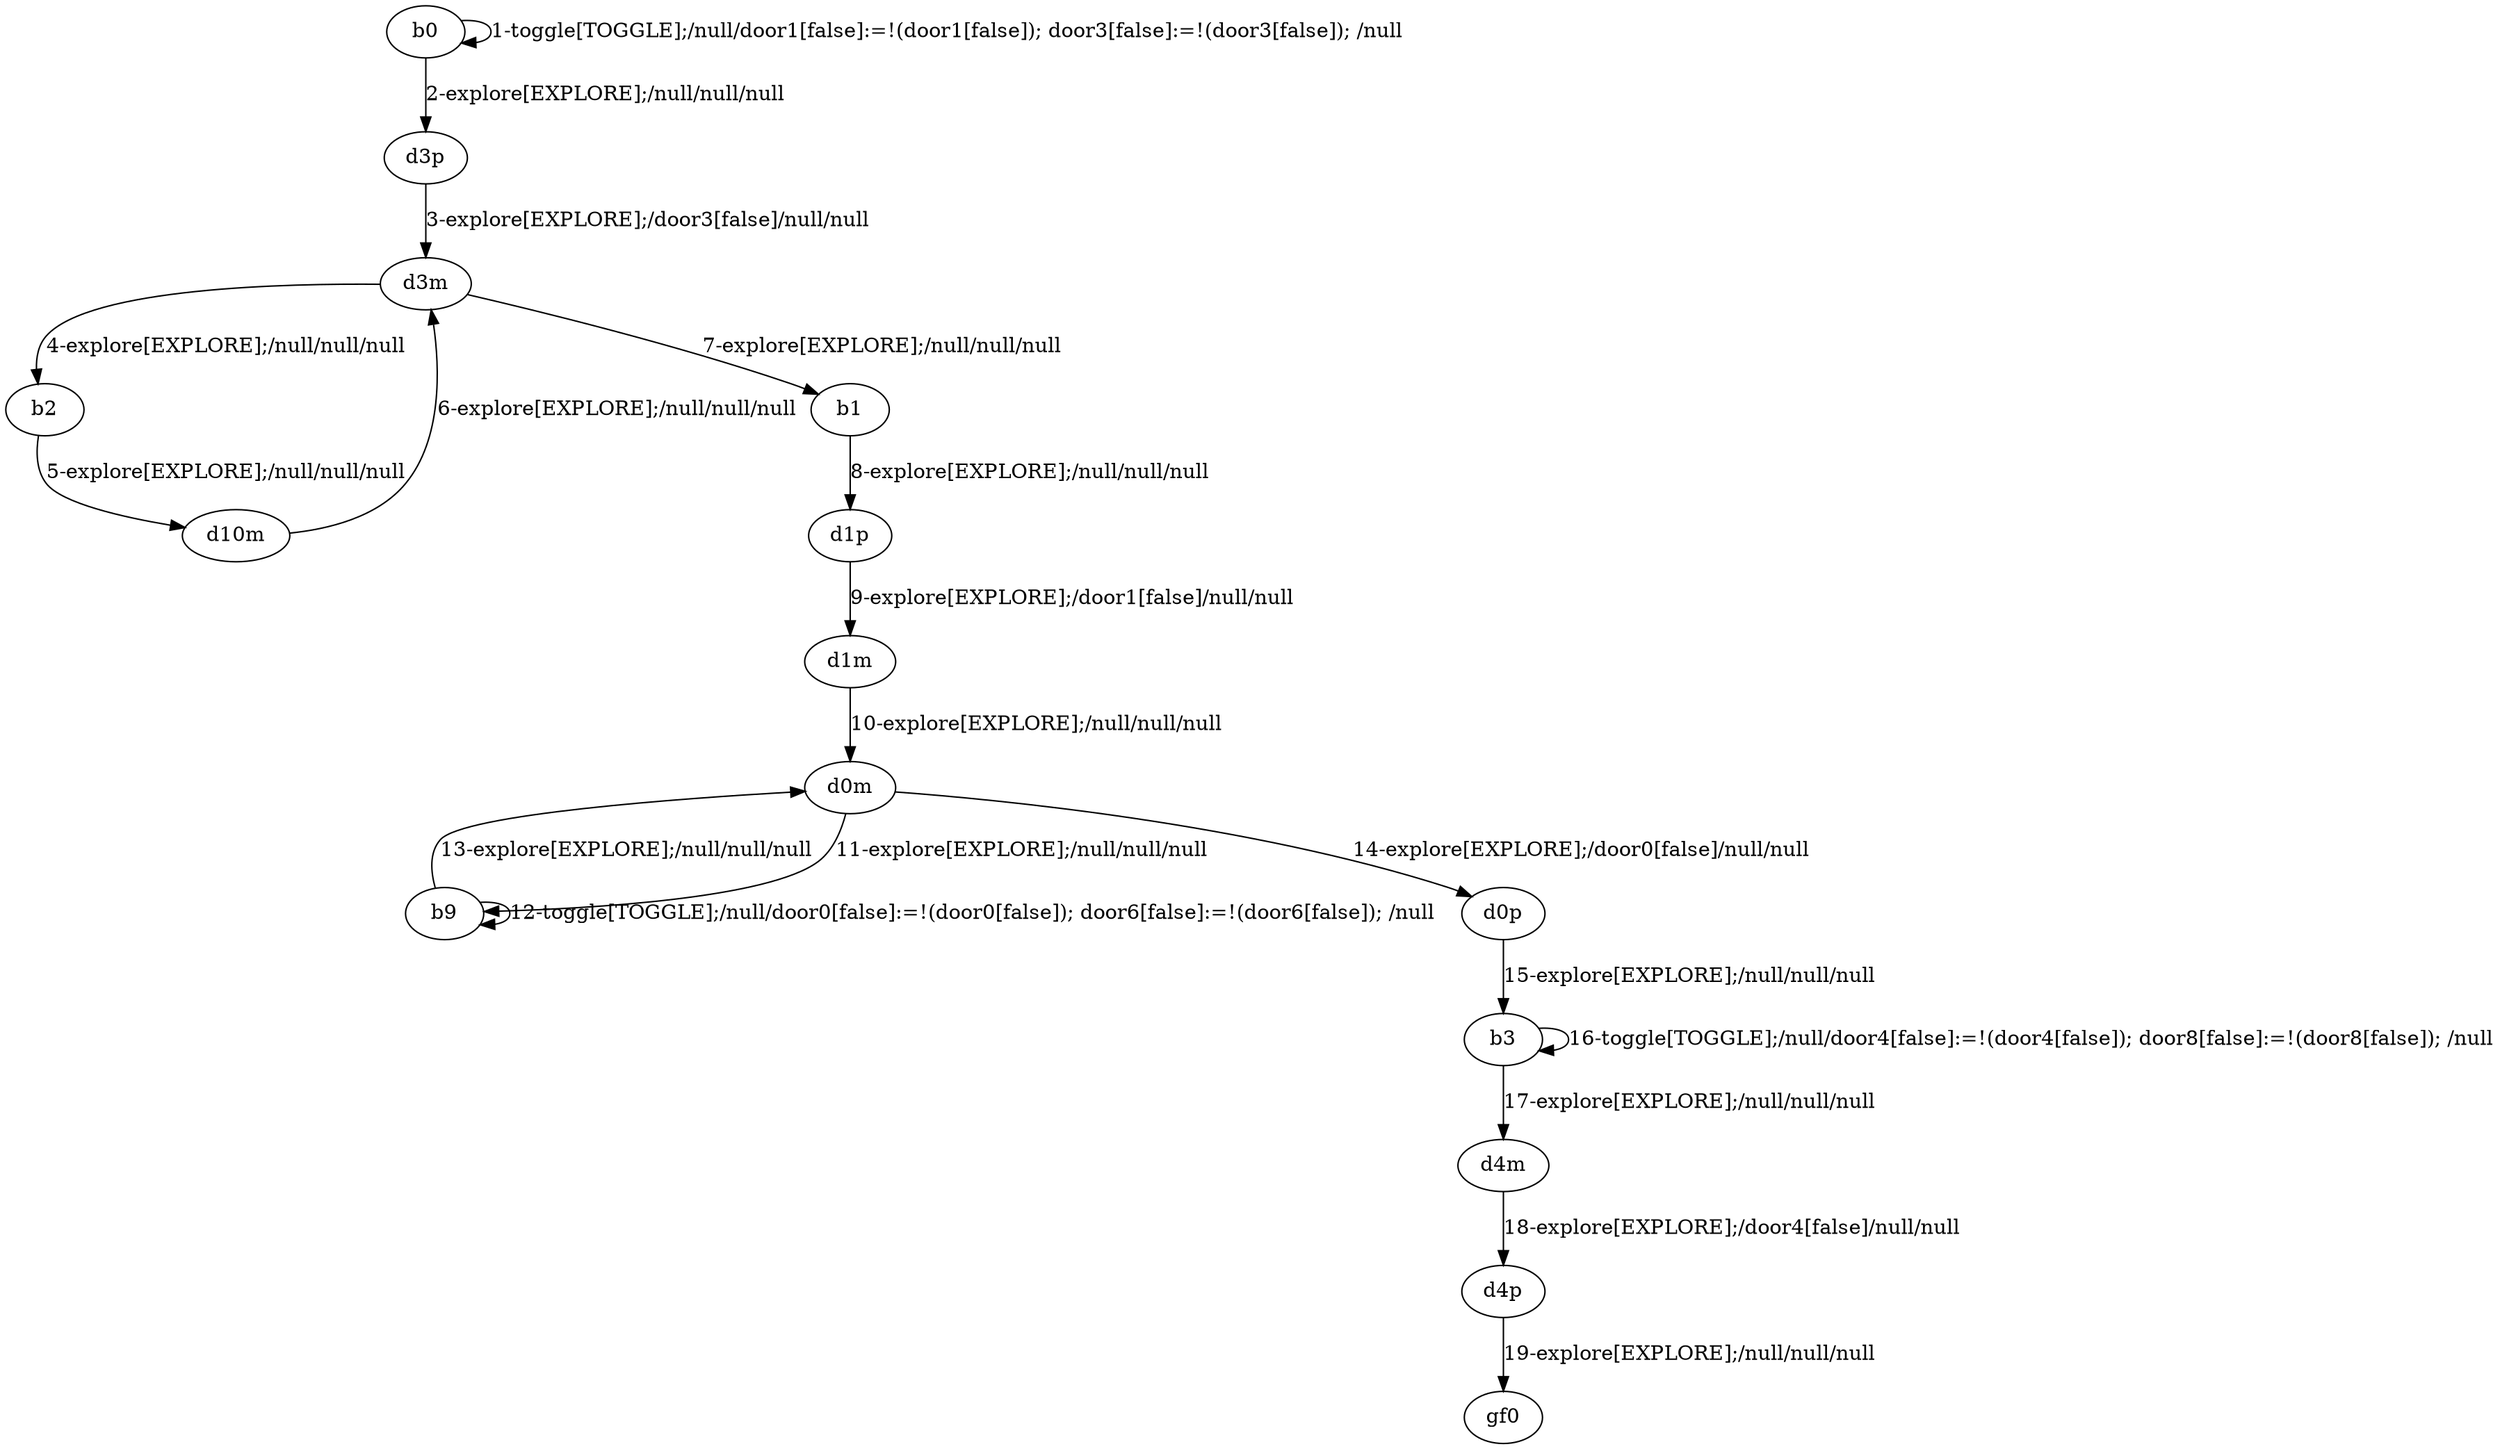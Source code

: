 digraph g {
"b0" -> "b0" [label = "1-toggle[TOGGLE];/null/door1[false]:=!(door1[false]); door3[false]:=!(door3[false]); /null"];
"b0" -> "d3p" [label = "2-explore[EXPLORE];/null/null/null"];
"d3p" -> "d3m" [label = "3-explore[EXPLORE];/door3[false]/null/null"];
"d3m" -> "b2" [label = "4-explore[EXPLORE];/null/null/null"];
"b2" -> "d10m" [label = "5-explore[EXPLORE];/null/null/null"];
"d10m" -> "d3m" [label = "6-explore[EXPLORE];/null/null/null"];
"d3m" -> "b1" [label = "7-explore[EXPLORE];/null/null/null"];
"b1" -> "d1p" [label = "8-explore[EXPLORE];/null/null/null"];
"d1p" -> "d1m" [label = "9-explore[EXPLORE];/door1[false]/null/null"];
"d1m" -> "d0m" [label = "10-explore[EXPLORE];/null/null/null"];
"d0m" -> "b9" [label = "11-explore[EXPLORE];/null/null/null"];
"b9" -> "b9" [label = "12-toggle[TOGGLE];/null/door0[false]:=!(door0[false]); door6[false]:=!(door6[false]); /null"];
"b9" -> "d0m" [label = "13-explore[EXPLORE];/null/null/null"];
"d0m" -> "d0p" [label = "14-explore[EXPLORE];/door0[false]/null/null"];
"d0p" -> "b3" [label = "15-explore[EXPLORE];/null/null/null"];
"b3" -> "b3" [label = "16-toggle[TOGGLE];/null/door4[false]:=!(door4[false]); door8[false]:=!(door8[false]); /null"];
"b3" -> "d4m" [label = "17-explore[EXPLORE];/null/null/null"];
"d4m" -> "d4p" [label = "18-explore[EXPLORE];/door4[false]/null/null"];
"d4p" -> "gf0" [label = "19-explore[EXPLORE];/null/null/null"];
}